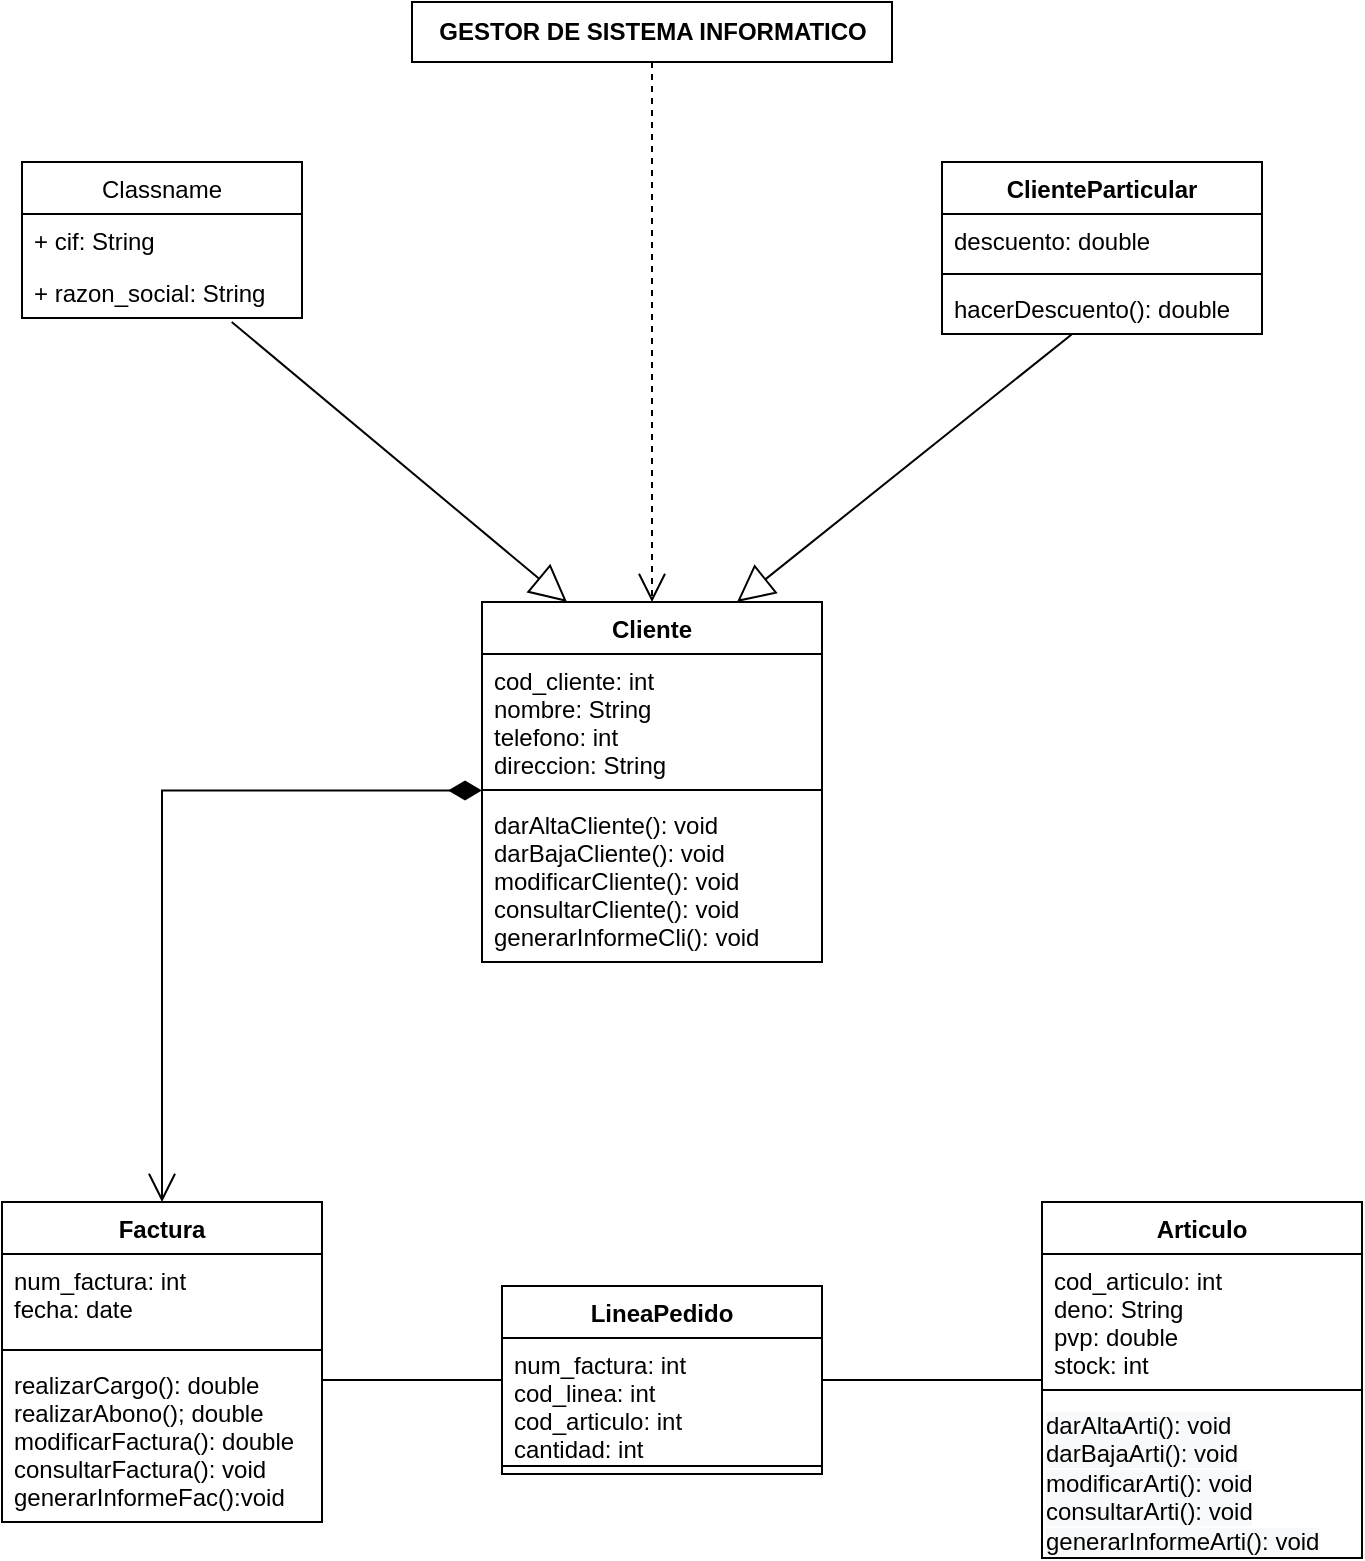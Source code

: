 <mxfile version="20.8.16" type="device" pages="2"><diagram id="dzlnZYzhTcFMmEjjxLJj" name="Página-1"><mxGraphModel dx="1480" dy="866" grid="0" gridSize="10" guides="1" tooltips="1" connect="1" arrows="1" fold="1" page="1" pageScale="1" pageWidth="827" pageHeight="1169" math="0" shadow="0"><root><mxCell id="0"/><mxCell id="1" parent="0"/><mxCell id="BmXI_woXDFkyMkMZFIKX-13" value="Cliente" style="swimlane;fontStyle=1;align=center;verticalAlign=top;childLayout=stackLayout;horizontal=1;startSize=26;horizontalStack=0;resizeParent=1;resizeParentMax=0;resizeLast=0;collapsible=1;marginBottom=0;" parent="1" vertex="1"><mxGeometry x="320" y="820" width="170" height="180" as="geometry"/></mxCell><mxCell id="BmXI_woXDFkyMkMZFIKX-14" value="cod_cliente: int&#10;nombre: String&#10;telefono: int&#10;direccion: String" style="text;strokeColor=none;fillColor=none;align=left;verticalAlign=top;spacingLeft=4;spacingRight=4;overflow=hidden;rotatable=0;points=[[0,0.5],[1,0.5]];portConstraint=eastwest;" parent="BmXI_woXDFkyMkMZFIKX-13" vertex="1"><mxGeometry y="26" width="170" height="64" as="geometry"/></mxCell><mxCell id="BmXI_woXDFkyMkMZFIKX-15" value="" style="line;strokeWidth=1;fillColor=none;align=left;verticalAlign=middle;spacingTop=-1;spacingLeft=3;spacingRight=3;rotatable=0;labelPosition=right;points=[];portConstraint=eastwest;" parent="BmXI_woXDFkyMkMZFIKX-13" vertex="1"><mxGeometry y="90" width="170" height="8" as="geometry"/></mxCell><mxCell id="BmXI_woXDFkyMkMZFIKX-16" value="darAltaCliente(): void&#10;darBajaCliente(): void&#10;modificarCliente(): void&#10;consultarCliente(): void&#10;generarInformeCli(): void" style="text;strokeColor=none;fillColor=none;align=left;verticalAlign=top;spacingLeft=4;spacingRight=4;overflow=hidden;rotatable=0;points=[[0,0.5],[1,0.5]];portConstraint=eastwest;" parent="BmXI_woXDFkyMkMZFIKX-13" vertex="1"><mxGeometry y="98" width="170" height="82" as="geometry"/></mxCell><mxCell id="BmXI_woXDFkyMkMZFIKX-17" value="Articulo" style="swimlane;fontStyle=1;align=center;verticalAlign=top;childLayout=stackLayout;horizontal=1;startSize=26;horizontalStack=0;resizeParent=1;resizeParentMax=0;resizeLast=0;collapsible=1;marginBottom=0;" parent="1" vertex="1"><mxGeometry x="600" y="1120" width="160" height="178" as="geometry"/></mxCell><mxCell id="BmXI_woXDFkyMkMZFIKX-18" value="cod_articulo: int&#10;deno: String&#10;pvp: double&#10;stock: int" style="text;strokeColor=none;fillColor=none;align=left;verticalAlign=top;spacingLeft=4;spacingRight=4;overflow=hidden;rotatable=0;points=[[0,0.5],[1,0.5]];portConstraint=eastwest;" parent="BmXI_woXDFkyMkMZFIKX-17" vertex="1"><mxGeometry y="26" width="160" height="64" as="geometry"/></mxCell><mxCell id="BmXI_woXDFkyMkMZFIKX-22" value="" style="line;strokeWidth=1;fillColor=none;align=left;verticalAlign=middle;spacingTop=-1;spacingLeft=3;spacingRight=3;rotatable=0;labelPosition=right;points=[];portConstraint=eastwest;" parent="BmXI_woXDFkyMkMZFIKX-17" vertex="1"><mxGeometry y="90" width="160" height="8" as="geometry"/></mxCell><mxCell id="BmXI_woXDFkyMkMZFIKX-21" value="&lt;span style=&quot;color: rgb(0 , 0 , 0) ; font-family: &amp;#34;helvetica&amp;#34; ; font-size: 12px ; font-style: normal ; font-weight: 400 ; letter-spacing: normal ; text-align: left ; text-indent: 0px ; text-transform: none ; word-spacing: 0px ; background-color: rgb(248 , 249 , 250) ; display: inline ; float: none&quot;&gt;darAltaArti(): void&lt;/span&gt;&lt;br style=&quot;padding: 0px ; margin: 0px ; color: rgb(0 , 0 , 0) ; font-family: &amp;#34;helvetica&amp;#34; ; font-size: 12px ; font-style: normal ; font-weight: 400 ; letter-spacing: normal ; text-align: left ; text-indent: 0px ; text-transform: none ; word-spacing: 0px ; background-color: rgb(248 , 249 , 250)&quot;&gt;&lt;span style=&quot;color: rgb(0 , 0 , 0) ; font-family: &amp;#34;helvetica&amp;#34; ; font-size: 12px ; font-style: normal ; font-weight: 400 ; letter-spacing: normal ; text-align: left ; text-indent: 0px ; text-transform: none ; word-spacing: 0px ; background-color: rgb(248 , 249 , 250) ; display: inline ; float: none&quot;&gt;darBajaArti(): void&lt;/span&gt;&lt;br style=&quot;padding: 0px ; margin: 0px ; color: rgb(0 , 0 , 0) ; font-family: &amp;#34;helvetica&amp;#34; ; font-size: 12px ; font-style: normal ; font-weight: 400 ; letter-spacing: normal ; text-align: left ; text-indent: 0px ; text-transform: none ; word-spacing: 0px ; background-color: rgb(248 , 249 , 250)&quot;&gt;&lt;span style=&quot;color: rgb(0 , 0 , 0) ; font-family: &amp;#34;helvetica&amp;#34; ; font-size: 12px ; font-style: normal ; font-weight: 400 ; letter-spacing: normal ; text-align: left ; text-indent: 0px ; text-transform: none ; word-spacing: 0px ; background-color: rgb(248 , 249 , 250) ; display: inline ; float: none&quot;&gt;modificarArti(): void&lt;/span&gt;&lt;br style=&quot;padding: 0px ; margin: 0px ; color: rgb(0 , 0 , 0) ; font-family: &amp;#34;helvetica&amp;#34; ; font-size: 12px ; font-style: normal ; font-weight: 400 ; letter-spacing: normal ; text-align: left ; text-indent: 0px ; text-transform: none ; word-spacing: 0px ; background-color: rgb(248 , 249 , 250)&quot;&gt;&lt;span style=&quot;color: rgb(0 , 0 , 0) ; font-family: &amp;#34;helvetica&amp;#34; ; font-size: 12px ; font-style: normal ; font-weight: 400 ; letter-spacing: normal ; text-align: left ; text-indent: 0px ; text-transform: none ; word-spacing: 0px ; background-color: rgb(248 , 249 , 250) ; display: inline ; float: none&quot;&gt;consultarArti(): void&lt;/span&gt;&lt;br style=&quot;padding: 0px ; margin: 0px ; color: rgb(0 , 0 , 0) ; font-family: &amp;#34;helvetica&amp;#34; ; font-size: 12px ; font-style: normal ; font-weight: 400 ; letter-spacing: normal ; text-align: left ; text-indent: 0px ; text-transform: none ; word-spacing: 0px ; background-color: rgb(248 , 249 , 250)&quot;&gt;&lt;span style=&quot;color: rgb(0 , 0 , 0) ; font-family: &amp;#34;helvetica&amp;#34; ; font-size: 12px ; font-style: normal ; font-weight: 400 ; letter-spacing: normal ; text-align: left ; text-indent: 0px ; text-transform: none ; word-spacing: 0px ; background-color: rgb(248 , 249 , 250) ; display: inline ; float: none&quot;&gt;generarInformeArti(): void&lt;/span&gt;" style="text;whiteSpace=wrap;html=1;" parent="BmXI_woXDFkyMkMZFIKX-17" vertex="1"><mxGeometry y="98" width="160" height="80" as="geometry"/></mxCell><mxCell id="BmXI_woXDFkyMkMZFIKX-23" value="Factura" style="swimlane;fontStyle=1;align=center;verticalAlign=top;childLayout=stackLayout;horizontal=1;startSize=26;horizontalStack=0;resizeParent=1;resizeParentMax=0;resizeLast=0;collapsible=1;marginBottom=0;" parent="1" vertex="1"><mxGeometry x="80" y="1120" width="160" height="160" as="geometry"/></mxCell><mxCell id="BmXI_woXDFkyMkMZFIKX-24" value="num_factura: int&#10;fecha: date" style="text;strokeColor=none;fillColor=none;align=left;verticalAlign=top;spacingLeft=4;spacingRight=4;overflow=hidden;rotatable=0;points=[[0,0.5],[1,0.5]];portConstraint=eastwest;" parent="BmXI_woXDFkyMkMZFIKX-23" vertex="1"><mxGeometry y="26" width="160" height="44" as="geometry"/></mxCell><mxCell id="BmXI_woXDFkyMkMZFIKX-25" value="" style="line;strokeWidth=1;fillColor=none;align=left;verticalAlign=middle;spacingTop=-1;spacingLeft=3;spacingRight=3;rotatable=0;labelPosition=right;points=[];portConstraint=eastwest;" parent="BmXI_woXDFkyMkMZFIKX-23" vertex="1"><mxGeometry y="70" width="160" height="8" as="geometry"/></mxCell><mxCell id="BmXI_woXDFkyMkMZFIKX-26" value="realizarCargo(): double&#10;realizarAbono(); double&#10;modificarFactura(): double&#10;consultarFactura(): void&#10;generarInformeFac():void" style="text;strokeColor=none;fillColor=none;align=left;verticalAlign=top;spacingLeft=4;spacingRight=4;overflow=hidden;rotatable=0;points=[[0,0.5],[1,0.5]];portConstraint=eastwest;" parent="BmXI_woXDFkyMkMZFIKX-23" vertex="1"><mxGeometry y="78" width="160" height="82" as="geometry"/></mxCell><mxCell id="BmXI_woXDFkyMkMZFIKX-27" value="LineaPedido" style="swimlane;fontStyle=1;align=center;verticalAlign=top;childLayout=stackLayout;horizontal=1;startSize=26;horizontalStack=0;resizeParent=1;resizeParentMax=0;resizeLast=0;collapsible=1;marginBottom=0;" parent="1" vertex="1"><mxGeometry x="330" y="1162" width="160" height="94" as="geometry"/></mxCell><mxCell id="BmXI_woXDFkyMkMZFIKX-28" value="num_factura: int&#10;cod_linea: int&#10;cod_articulo: int&#10;cantidad: int" style="text;strokeColor=none;fillColor=none;align=left;verticalAlign=top;spacingLeft=4;spacingRight=4;overflow=hidden;rotatable=0;points=[[0,0.5],[1,0.5]];portConstraint=eastwest;" parent="BmXI_woXDFkyMkMZFIKX-27" vertex="1"><mxGeometry y="26" width="160" height="60" as="geometry"/></mxCell><mxCell id="BmXI_woXDFkyMkMZFIKX-29" value="" style="line;strokeWidth=1;fillColor=none;align=left;verticalAlign=middle;spacingTop=-1;spacingLeft=3;spacingRight=3;rotatable=0;labelPosition=right;points=[];portConstraint=eastwest;" parent="BmXI_woXDFkyMkMZFIKX-27" vertex="1"><mxGeometry y="86" width="160" height="8" as="geometry"/></mxCell><mxCell id="BmXI_woXDFkyMkMZFIKX-32" value="ClienteParticular" style="swimlane;fontStyle=1;align=center;verticalAlign=top;childLayout=stackLayout;horizontal=1;startSize=26;horizontalStack=0;resizeParent=1;resizeParentMax=0;resizeLast=0;collapsible=1;marginBottom=0;" parent="1" vertex="1"><mxGeometry x="550" y="600" width="160" height="86" as="geometry"/></mxCell><mxCell id="BmXI_woXDFkyMkMZFIKX-33" value="descuento: double" style="text;strokeColor=none;fillColor=none;align=left;verticalAlign=top;spacingLeft=4;spacingRight=4;overflow=hidden;rotatable=0;points=[[0,0.5],[1,0.5]];portConstraint=eastwest;" parent="BmXI_woXDFkyMkMZFIKX-32" vertex="1"><mxGeometry y="26" width="160" height="26" as="geometry"/></mxCell><mxCell id="BmXI_woXDFkyMkMZFIKX-34" value="" style="line;strokeWidth=1;fillColor=none;align=left;verticalAlign=middle;spacingTop=-1;spacingLeft=3;spacingRight=3;rotatable=0;labelPosition=right;points=[];portConstraint=eastwest;" parent="BmXI_woXDFkyMkMZFIKX-32" vertex="1"><mxGeometry y="52" width="160" height="8" as="geometry"/></mxCell><mxCell id="BmXI_woXDFkyMkMZFIKX-35" value="hacerDescuento(): double" style="text;strokeColor=none;fillColor=none;align=left;verticalAlign=top;spacingLeft=4;spacingRight=4;overflow=hidden;rotatable=0;points=[[0,0.5],[1,0.5]];portConstraint=eastwest;" parent="BmXI_woXDFkyMkMZFIKX-32" vertex="1"><mxGeometry y="60" width="160" height="26" as="geometry"/></mxCell><mxCell id="BmXI_woXDFkyMkMZFIKX-48" value="" style="endArrow=block;endSize=16;endFill=0;html=1;rounded=0;entryX=0.25;entryY=0;entryDx=0;entryDy=0;exitX=0.749;exitY=1.077;exitDx=0;exitDy=0;exitPerimeter=0;" parent="1" source="6XTG-pOVzm-Iw6_g0qRq-6" target="BmXI_woXDFkyMkMZFIKX-13" edge="1"><mxGeometry y="40" width="160" relative="1" as="geometry"><mxPoint x="194.86" y="283.402" as="sourcePoint"/><mxPoint x="700" y="490" as="targetPoint"/><mxPoint as="offset"/></mxGeometry></mxCell><mxCell id="BmXI_woXDFkyMkMZFIKX-49" value="" style="endArrow=block;endSize=16;endFill=0;html=1;rounded=0;exitX=0.405;exitY=1.008;exitDx=0;exitDy=0;exitPerimeter=0;entryX=0.75;entryY=0;entryDx=0;entryDy=0;" parent="1" source="BmXI_woXDFkyMkMZFIKX-35" target="BmXI_woXDFkyMkMZFIKX-13" edge="1"><mxGeometry y="40" width="160" relative="1" as="geometry"><mxPoint x="332.854" y="300" as="sourcePoint"/><mxPoint x="430" y="410" as="targetPoint"/><mxPoint as="offset"/></mxGeometry></mxCell><mxCell id="BmXI_woXDFkyMkMZFIKX-51" value="" style="endArrow=open;endSize=12;dashed=1;html=1;rounded=0;entryX=0.5;entryY=0;entryDx=0;entryDy=0;exitX=0.5;exitY=1;exitDx=0;exitDy=0;" parent="1" source="6XTG-pOVzm-Iw6_g0qRq-3" target="BmXI_woXDFkyMkMZFIKX-13" edge="1"><mxGeometry x="-0.086" y="-18" width="160" relative="1" as="geometry"><mxPoint x="390" y="130" as="sourcePoint"/><mxPoint x="380" y="300" as="targetPoint"/><mxPoint as="offset"/></mxGeometry></mxCell><mxCell id="6XTG-pOVzm-Iw6_g0qRq-3" value="&lt;b&gt;GESTOR DE SISTEMA INFORMATICO&lt;/b&gt;" style="html=1;fillColor=default;" vertex="1" parent="1"><mxGeometry x="285" y="520" width="240" height="30" as="geometry"/></mxCell><mxCell id="6XTG-pOVzm-Iw6_g0qRq-4" value="Classname" style="swimlane;fontStyle=0;childLayout=stackLayout;horizontal=1;startSize=26;fillColor=none;horizontalStack=0;resizeParent=1;resizeParentMax=0;resizeLast=0;collapsible=1;marginBottom=0;" vertex="1" parent="1"><mxGeometry x="90" y="600" width="140" height="78" as="geometry"/></mxCell><mxCell id="6XTG-pOVzm-Iw6_g0qRq-5" value="+ cif: String" style="text;strokeColor=none;fillColor=none;align=left;verticalAlign=top;spacingLeft=4;spacingRight=4;overflow=hidden;rotatable=0;points=[[0,0.5],[1,0.5]];portConstraint=eastwest;" vertex="1" parent="6XTG-pOVzm-Iw6_g0qRq-4"><mxGeometry y="26" width="140" height="26" as="geometry"/></mxCell><mxCell id="6XTG-pOVzm-Iw6_g0qRq-6" value="+ razon_social: String" style="text;strokeColor=none;fillColor=none;align=left;verticalAlign=top;spacingLeft=4;spacingRight=4;overflow=hidden;rotatable=0;points=[[0,0.5],[1,0.5]];portConstraint=eastwest;" vertex="1" parent="6XTG-pOVzm-Iw6_g0qRq-4"><mxGeometry y="52" width="140" height="26" as="geometry"/></mxCell><mxCell id="6XTG-pOVzm-Iw6_g0qRq-8" value="" style="line;strokeWidth=1;fillColor=none;align=left;verticalAlign=middle;spacingTop=-1;spacingLeft=3;spacingRight=3;rotatable=0;labelPosition=right;points=[];portConstraint=eastwest;strokeColor=inherit;" vertex="1" parent="1"><mxGeometry x="490" y="1205" width="110" height="8" as="geometry"/></mxCell><mxCell id="6XTG-pOVzm-Iw6_g0qRq-10" value="" style="line;strokeWidth=1;fillColor=none;align=left;verticalAlign=middle;spacingTop=-1;spacingLeft=3;spacingRight=3;rotatable=0;labelPosition=right;points=[];portConstraint=eastwest;strokeColor=inherit;" vertex="1" parent="1"><mxGeometry x="240" y="1205" width="90" height="8" as="geometry"/></mxCell><mxCell id="6XTG-pOVzm-Iw6_g0qRq-14" value="" style="endArrow=open;html=1;endSize=12;startArrow=diamondThin;startSize=14;startFill=1;edgeStyle=orthogonalEdgeStyle;align=left;verticalAlign=bottom;rounded=0;entryX=0.5;entryY=0;entryDx=0;entryDy=0;exitX=0;exitY=-0.046;exitDx=0;exitDy=0;exitPerimeter=0;" edge="1" parent="1" source="BmXI_woXDFkyMkMZFIKX-16" target="BmXI_woXDFkyMkMZFIKX-23"><mxGeometry x="-1" y="3" relative="1" as="geometry"><mxPoint x="70" y="920" as="sourcePoint"/><mxPoint x="230" y="920" as="targetPoint"/></mxGeometry></mxCell></root></mxGraphModel></diagram><diagram id="yCfLRzLXGIJiKEoWa0d7" name="Página-2"><mxGraphModel dx="1035" dy="606" grid="1" gridSize="10" guides="1" tooltips="1" connect="1" arrows="1" fold="1" page="1" pageScale="1" pageWidth="827" pageHeight="1169" math="0" shadow="0"><root><mxCell id="0"/><mxCell id="1" parent="0"/></root></mxGraphModel></diagram></mxfile>